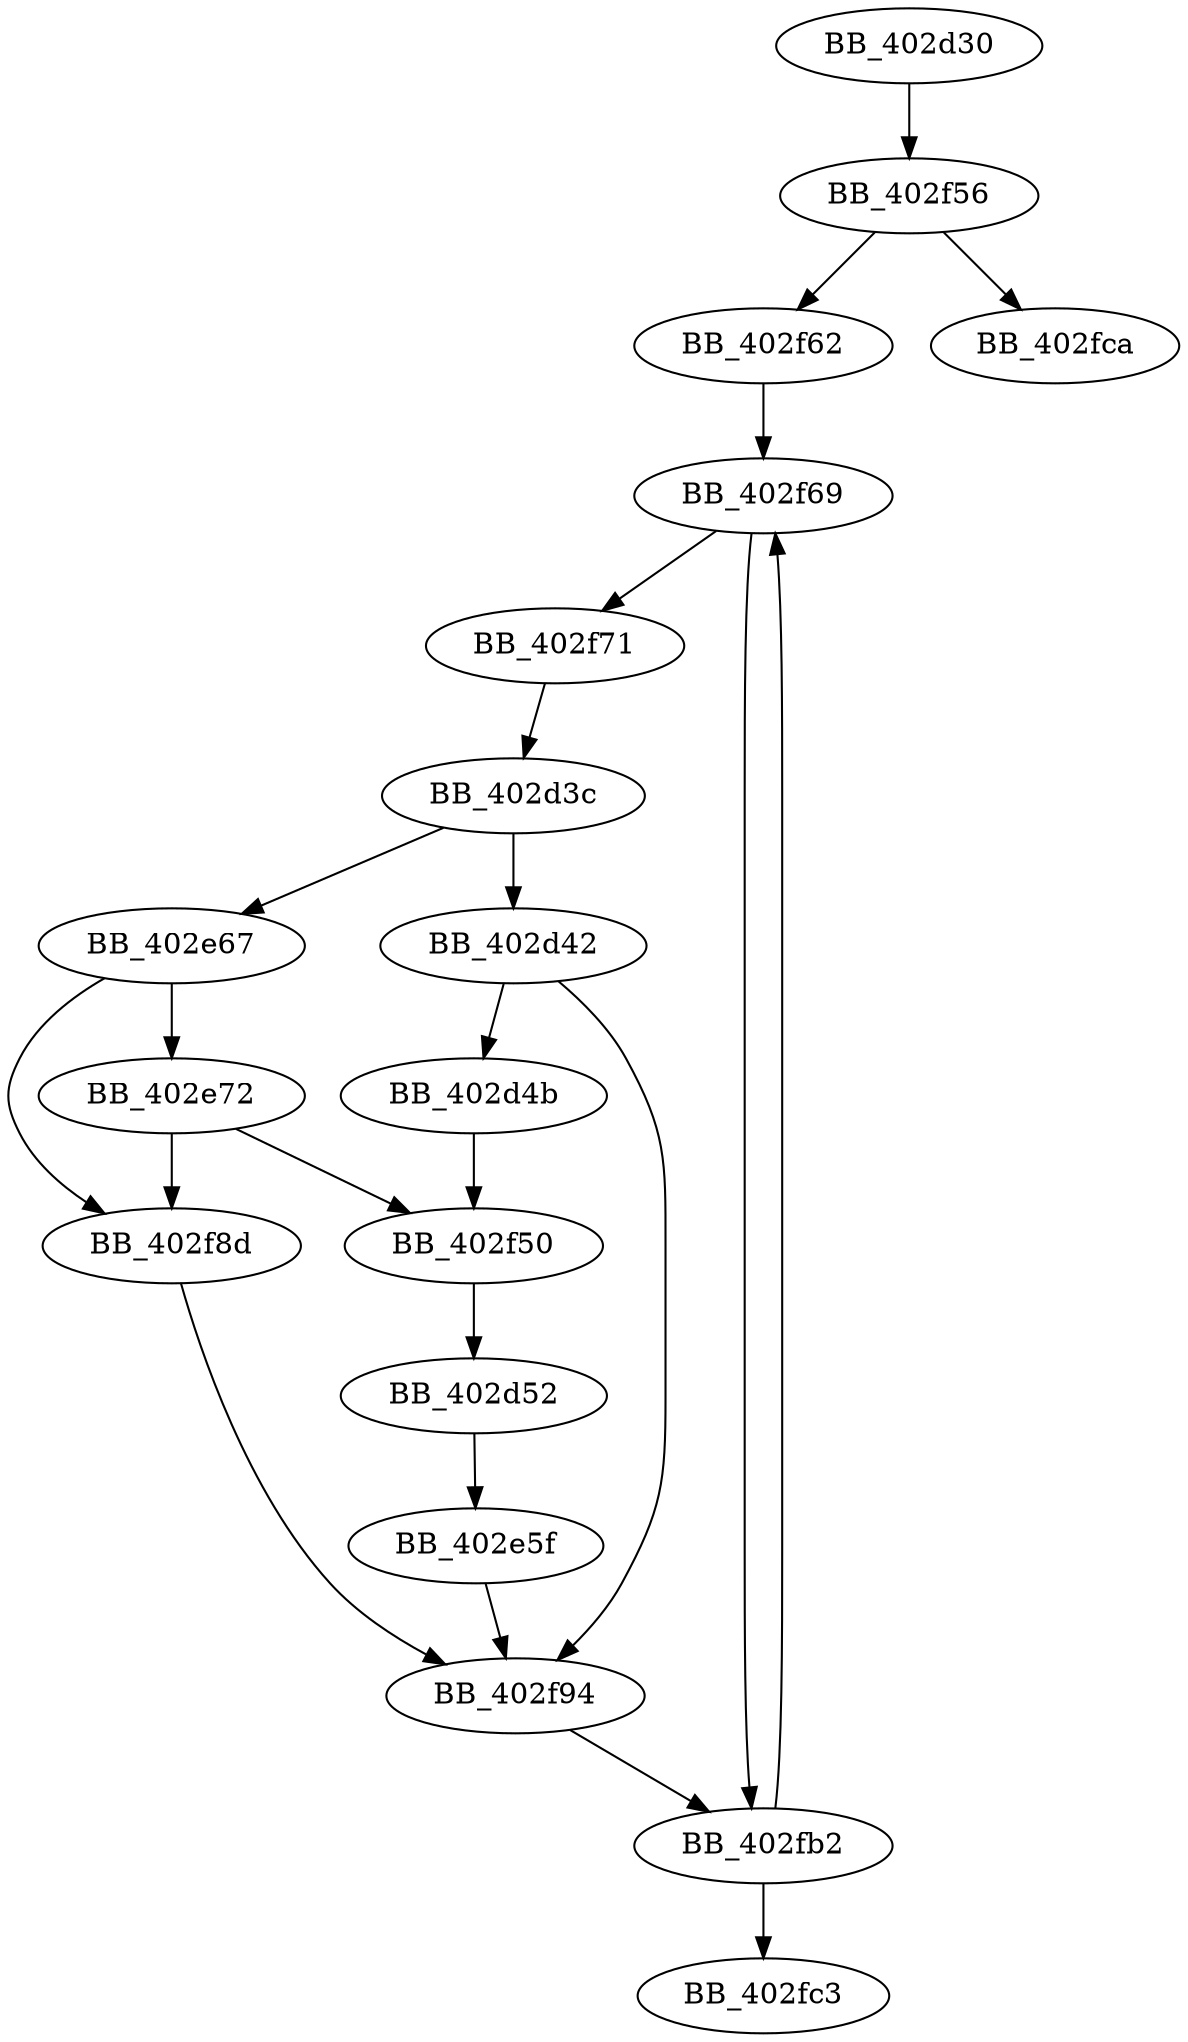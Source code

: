 DiGraph sub_402D30{
BB_402d30->BB_402f56
BB_402d3c->BB_402d42
BB_402d3c->BB_402e67
BB_402d42->BB_402d4b
BB_402d42->BB_402f94
BB_402d4b->BB_402f50
BB_402d52->BB_402e5f
BB_402e5f->BB_402f94
BB_402e67->BB_402e72
BB_402e67->BB_402f8d
BB_402e72->BB_402f50
BB_402e72->BB_402f8d
BB_402f50->BB_402d52
BB_402f56->BB_402f62
BB_402f56->BB_402fca
BB_402f62->BB_402f69
BB_402f69->BB_402f71
BB_402f69->BB_402fb2
BB_402f71->BB_402d3c
BB_402f8d->BB_402f94
BB_402f94->BB_402fb2
BB_402fb2->BB_402f69
BB_402fb2->BB_402fc3
}
